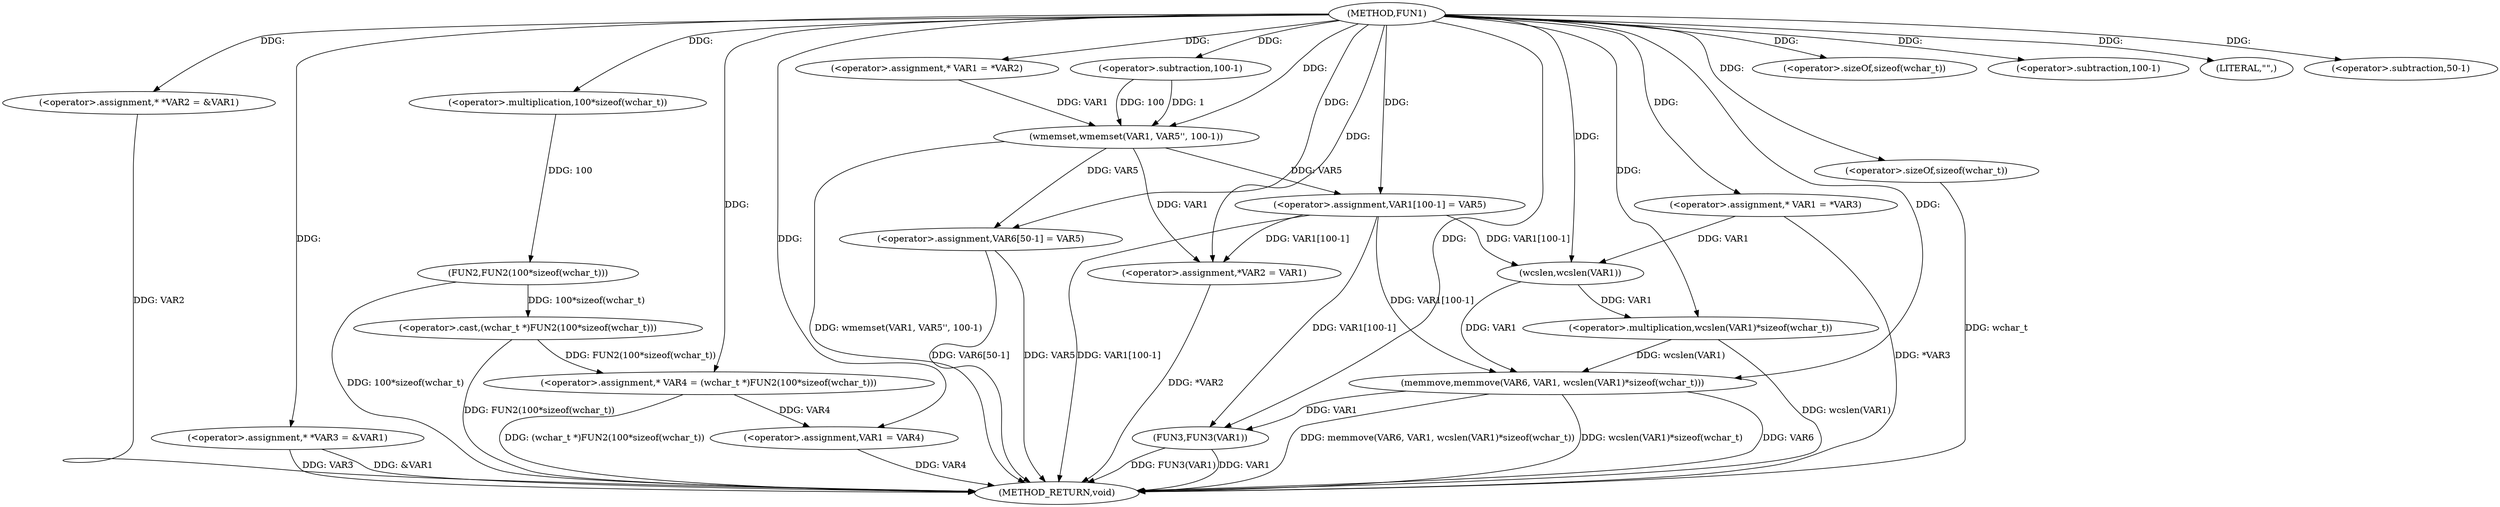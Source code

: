 digraph FUN1 {  
"1000100" [label = "(METHOD,FUN1)" ]
"1000174" [label = "(METHOD_RETURN,void)" ]
"1000104" [label = "(<operator>.assignment,* *VAR2 = &VAR1)" ]
"1000109" [label = "(<operator>.assignment,* *VAR3 = &VAR1)" ]
"1000114" [label = "(<operator>.assignment,* VAR4 = (wchar_t *)FUN2(100*sizeof(wchar_t)))" ]
"1000116" [label = "(<operator>.cast,(wchar_t *)FUN2(100*sizeof(wchar_t)))" ]
"1000118" [label = "(FUN2,FUN2(100*sizeof(wchar_t)))" ]
"1000119" [label = "(<operator>.multiplication,100*sizeof(wchar_t))" ]
"1000121" [label = "(<operator>.sizeOf,sizeof(wchar_t))" ]
"1000123" [label = "(<operator>.assignment,VAR1 = VAR4)" ]
"1000128" [label = "(<operator>.assignment,* VAR1 = *VAR2)" ]
"1000132" [label = "(wmemset,wmemset(VAR1, VAR5'', 100-1))" ]
"1000135" [label = "(<operator>.subtraction,100-1)" ]
"1000138" [label = "(<operator>.assignment,VAR1[100-1] = VAR5)" ]
"1000141" [label = "(<operator>.subtraction,100-1)" ]
"1000145" [label = "(<operator>.assignment,*VAR2 = VAR1)" ]
"1000151" [label = "(<operator>.assignment,* VAR1 = *VAR3)" ]
"1000156" [label = "(LITERAL,\"\",)" ]
"1000157" [label = "(memmove,memmove(VAR6, VAR1, wcslen(VAR1)*sizeof(wchar_t)))" ]
"1000160" [label = "(<operator>.multiplication,wcslen(VAR1)*sizeof(wchar_t))" ]
"1000161" [label = "(wcslen,wcslen(VAR1))" ]
"1000163" [label = "(<operator>.sizeOf,sizeof(wchar_t))" ]
"1000165" [label = "(<operator>.assignment,VAR6[50-1] = VAR5)" ]
"1000168" [label = "(<operator>.subtraction,50-1)" ]
"1000172" [label = "(FUN3,FUN3(VAR1))" ]
  "1000172" -> "1000174"  [ label = "DDG: FUN3(VAR1)"] 
  "1000123" -> "1000174"  [ label = "DDG: VAR4"] 
  "1000157" -> "1000174"  [ label = "DDG: memmove(VAR6, VAR1, wcslen(VAR1)*sizeof(wchar_t))"] 
  "1000104" -> "1000174"  [ label = "DDG: VAR2"] 
  "1000165" -> "1000174"  [ label = "DDG: VAR6[50-1]"] 
  "1000157" -> "1000174"  [ label = "DDG: VAR6"] 
  "1000151" -> "1000174"  [ label = "DDG: *VAR3"] 
  "1000116" -> "1000174"  [ label = "DDG: FUN2(100*sizeof(wchar_t))"] 
  "1000118" -> "1000174"  [ label = "DDG: 100*sizeof(wchar_t)"] 
  "1000163" -> "1000174"  [ label = "DDG: wchar_t"] 
  "1000157" -> "1000174"  [ label = "DDG: wcslen(VAR1)*sizeof(wchar_t)"] 
  "1000132" -> "1000174"  [ label = "DDG: wmemset(VAR1, VAR5'', 100-1)"] 
  "1000138" -> "1000174"  [ label = "DDG: VAR1[100-1]"] 
  "1000109" -> "1000174"  [ label = "DDG: VAR3"] 
  "1000172" -> "1000174"  [ label = "DDG: VAR1"] 
  "1000165" -> "1000174"  [ label = "DDG: VAR5"] 
  "1000145" -> "1000174"  [ label = "DDG: *VAR2"] 
  "1000114" -> "1000174"  [ label = "DDG: (wchar_t *)FUN2(100*sizeof(wchar_t))"] 
  "1000109" -> "1000174"  [ label = "DDG: &VAR1"] 
  "1000160" -> "1000174"  [ label = "DDG: wcslen(VAR1)"] 
  "1000100" -> "1000104"  [ label = "DDG: "] 
  "1000100" -> "1000109"  [ label = "DDG: "] 
  "1000116" -> "1000114"  [ label = "DDG: FUN2(100*sizeof(wchar_t))"] 
  "1000100" -> "1000114"  [ label = "DDG: "] 
  "1000118" -> "1000116"  [ label = "DDG: 100*sizeof(wchar_t)"] 
  "1000119" -> "1000118"  [ label = "DDG: 100"] 
  "1000100" -> "1000119"  [ label = "DDG: "] 
  "1000100" -> "1000121"  [ label = "DDG: "] 
  "1000114" -> "1000123"  [ label = "DDG: VAR4"] 
  "1000100" -> "1000123"  [ label = "DDG: "] 
  "1000100" -> "1000128"  [ label = "DDG: "] 
  "1000128" -> "1000132"  [ label = "DDG: VAR1"] 
  "1000100" -> "1000132"  [ label = "DDG: "] 
  "1000135" -> "1000132"  [ label = "DDG: 100"] 
  "1000135" -> "1000132"  [ label = "DDG: 1"] 
  "1000100" -> "1000135"  [ label = "DDG: "] 
  "1000132" -> "1000138"  [ label = "DDG: VAR5"] 
  "1000100" -> "1000138"  [ label = "DDG: "] 
  "1000100" -> "1000141"  [ label = "DDG: "] 
  "1000138" -> "1000145"  [ label = "DDG: VAR1[100-1]"] 
  "1000132" -> "1000145"  [ label = "DDG: VAR1"] 
  "1000100" -> "1000145"  [ label = "DDG: "] 
  "1000100" -> "1000151"  [ label = "DDG: "] 
  "1000100" -> "1000156"  [ label = "DDG: "] 
  "1000100" -> "1000157"  [ label = "DDG: "] 
  "1000138" -> "1000157"  [ label = "DDG: VAR1[100-1]"] 
  "1000161" -> "1000157"  [ label = "DDG: VAR1"] 
  "1000160" -> "1000157"  [ label = "DDG: wcslen(VAR1)"] 
  "1000161" -> "1000160"  [ label = "DDG: VAR1"] 
  "1000138" -> "1000161"  [ label = "DDG: VAR1[100-1]"] 
  "1000151" -> "1000161"  [ label = "DDG: VAR1"] 
  "1000100" -> "1000161"  [ label = "DDG: "] 
  "1000100" -> "1000160"  [ label = "DDG: "] 
  "1000100" -> "1000163"  [ label = "DDG: "] 
  "1000100" -> "1000165"  [ label = "DDG: "] 
  "1000132" -> "1000165"  [ label = "DDG: VAR5"] 
  "1000100" -> "1000168"  [ label = "DDG: "] 
  "1000157" -> "1000172"  [ label = "DDG: VAR1"] 
  "1000138" -> "1000172"  [ label = "DDG: VAR1[100-1]"] 
  "1000100" -> "1000172"  [ label = "DDG: "] 
}
